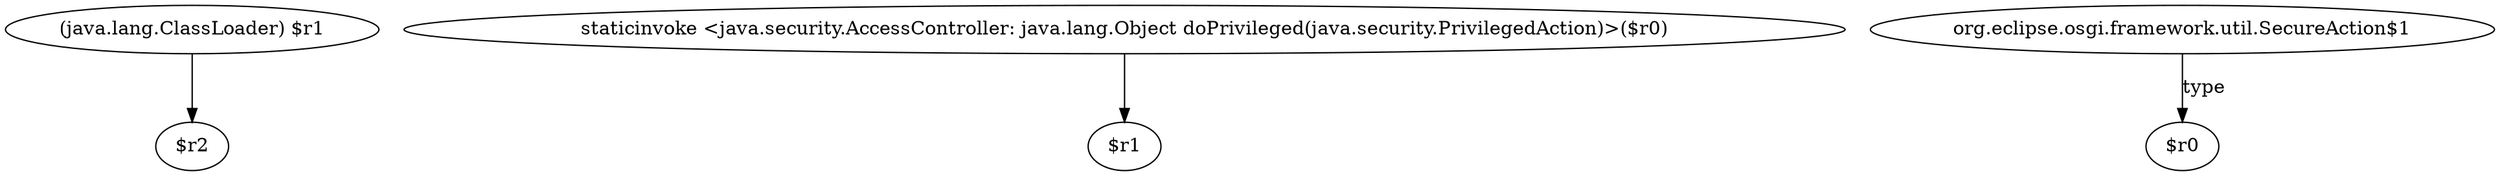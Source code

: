 digraph g {
0[label="(java.lang.ClassLoader) $r1"]
1[label="$r2"]
0->1[label=""]
2[label="staticinvoke <java.security.AccessController: java.lang.Object doPrivileged(java.security.PrivilegedAction)>($r0)"]
3[label="$r1"]
2->3[label=""]
4[label="org.eclipse.osgi.framework.util.SecureAction$1"]
5[label="$r0"]
4->5[label="type"]
}